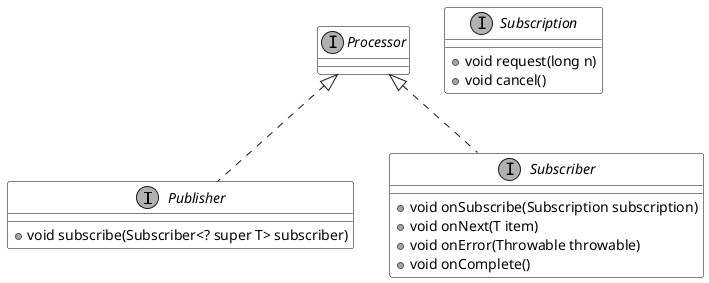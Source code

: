 @startuml

scale 1.0
set namespaceSeparator none

skinparam monochrome true
skinparam ClassBackgroundColor white
skinparam ClassBorderColor black
skinparam CircledCharacterFontStyle normal

interface Publisher {
+ void subscribe(Subscriber<? super T> subscriber)
}

interface Subscriber {
+ void onSubscribe(Subscription subscription)
+ void onNext(T item)
+ void onError(Throwable throwable)
+ void onComplete()
}

interface Subscription {
+ void request(long n)
+ void cancel()
}

interface Processor {
}

Processor <|.. Publisher
Processor <|.. Subscriber

@enduml
